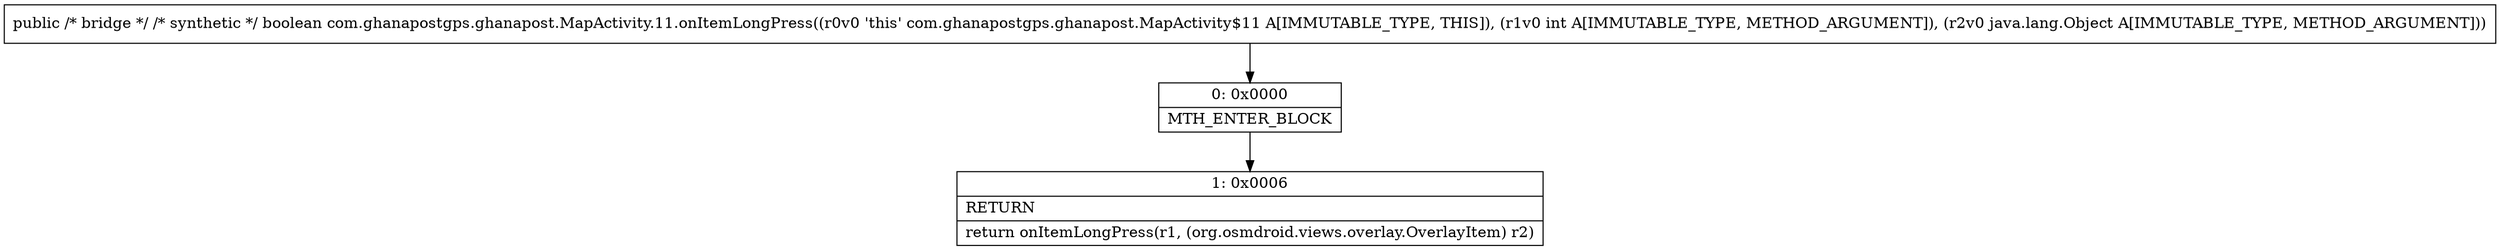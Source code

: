 digraph "CFG forcom.ghanapostgps.ghanapost.MapActivity.11.onItemLongPress(ILjava\/lang\/Object;)Z" {
Node_0 [shape=record,label="{0\:\ 0x0000|MTH_ENTER_BLOCK\l}"];
Node_1 [shape=record,label="{1\:\ 0x0006|RETURN\l|return onItemLongPress(r1, (org.osmdroid.views.overlay.OverlayItem) r2)\l}"];
MethodNode[shape=record,label="{public \/* bridge *\/ \/* synthetic *\/ boolean com.ghanapostgps.ghanapost.MapActivity.11.onItemLongPress((r0v0 'this' com.ghanapostgps.ghanapost.MapActivity$11 A[IMMUTABLE_TYPE, THIS]), (r1v0 int A[IMMUTABLE_TYPE, METHOD_ARGUMENT]), (r2v0 java.lang.Object A[IMMUTABLE_TYPE, METHOD_ARGUMENT])) }"];
MethodNode -> Node_0;
Node_0 -> Node_1;
}

